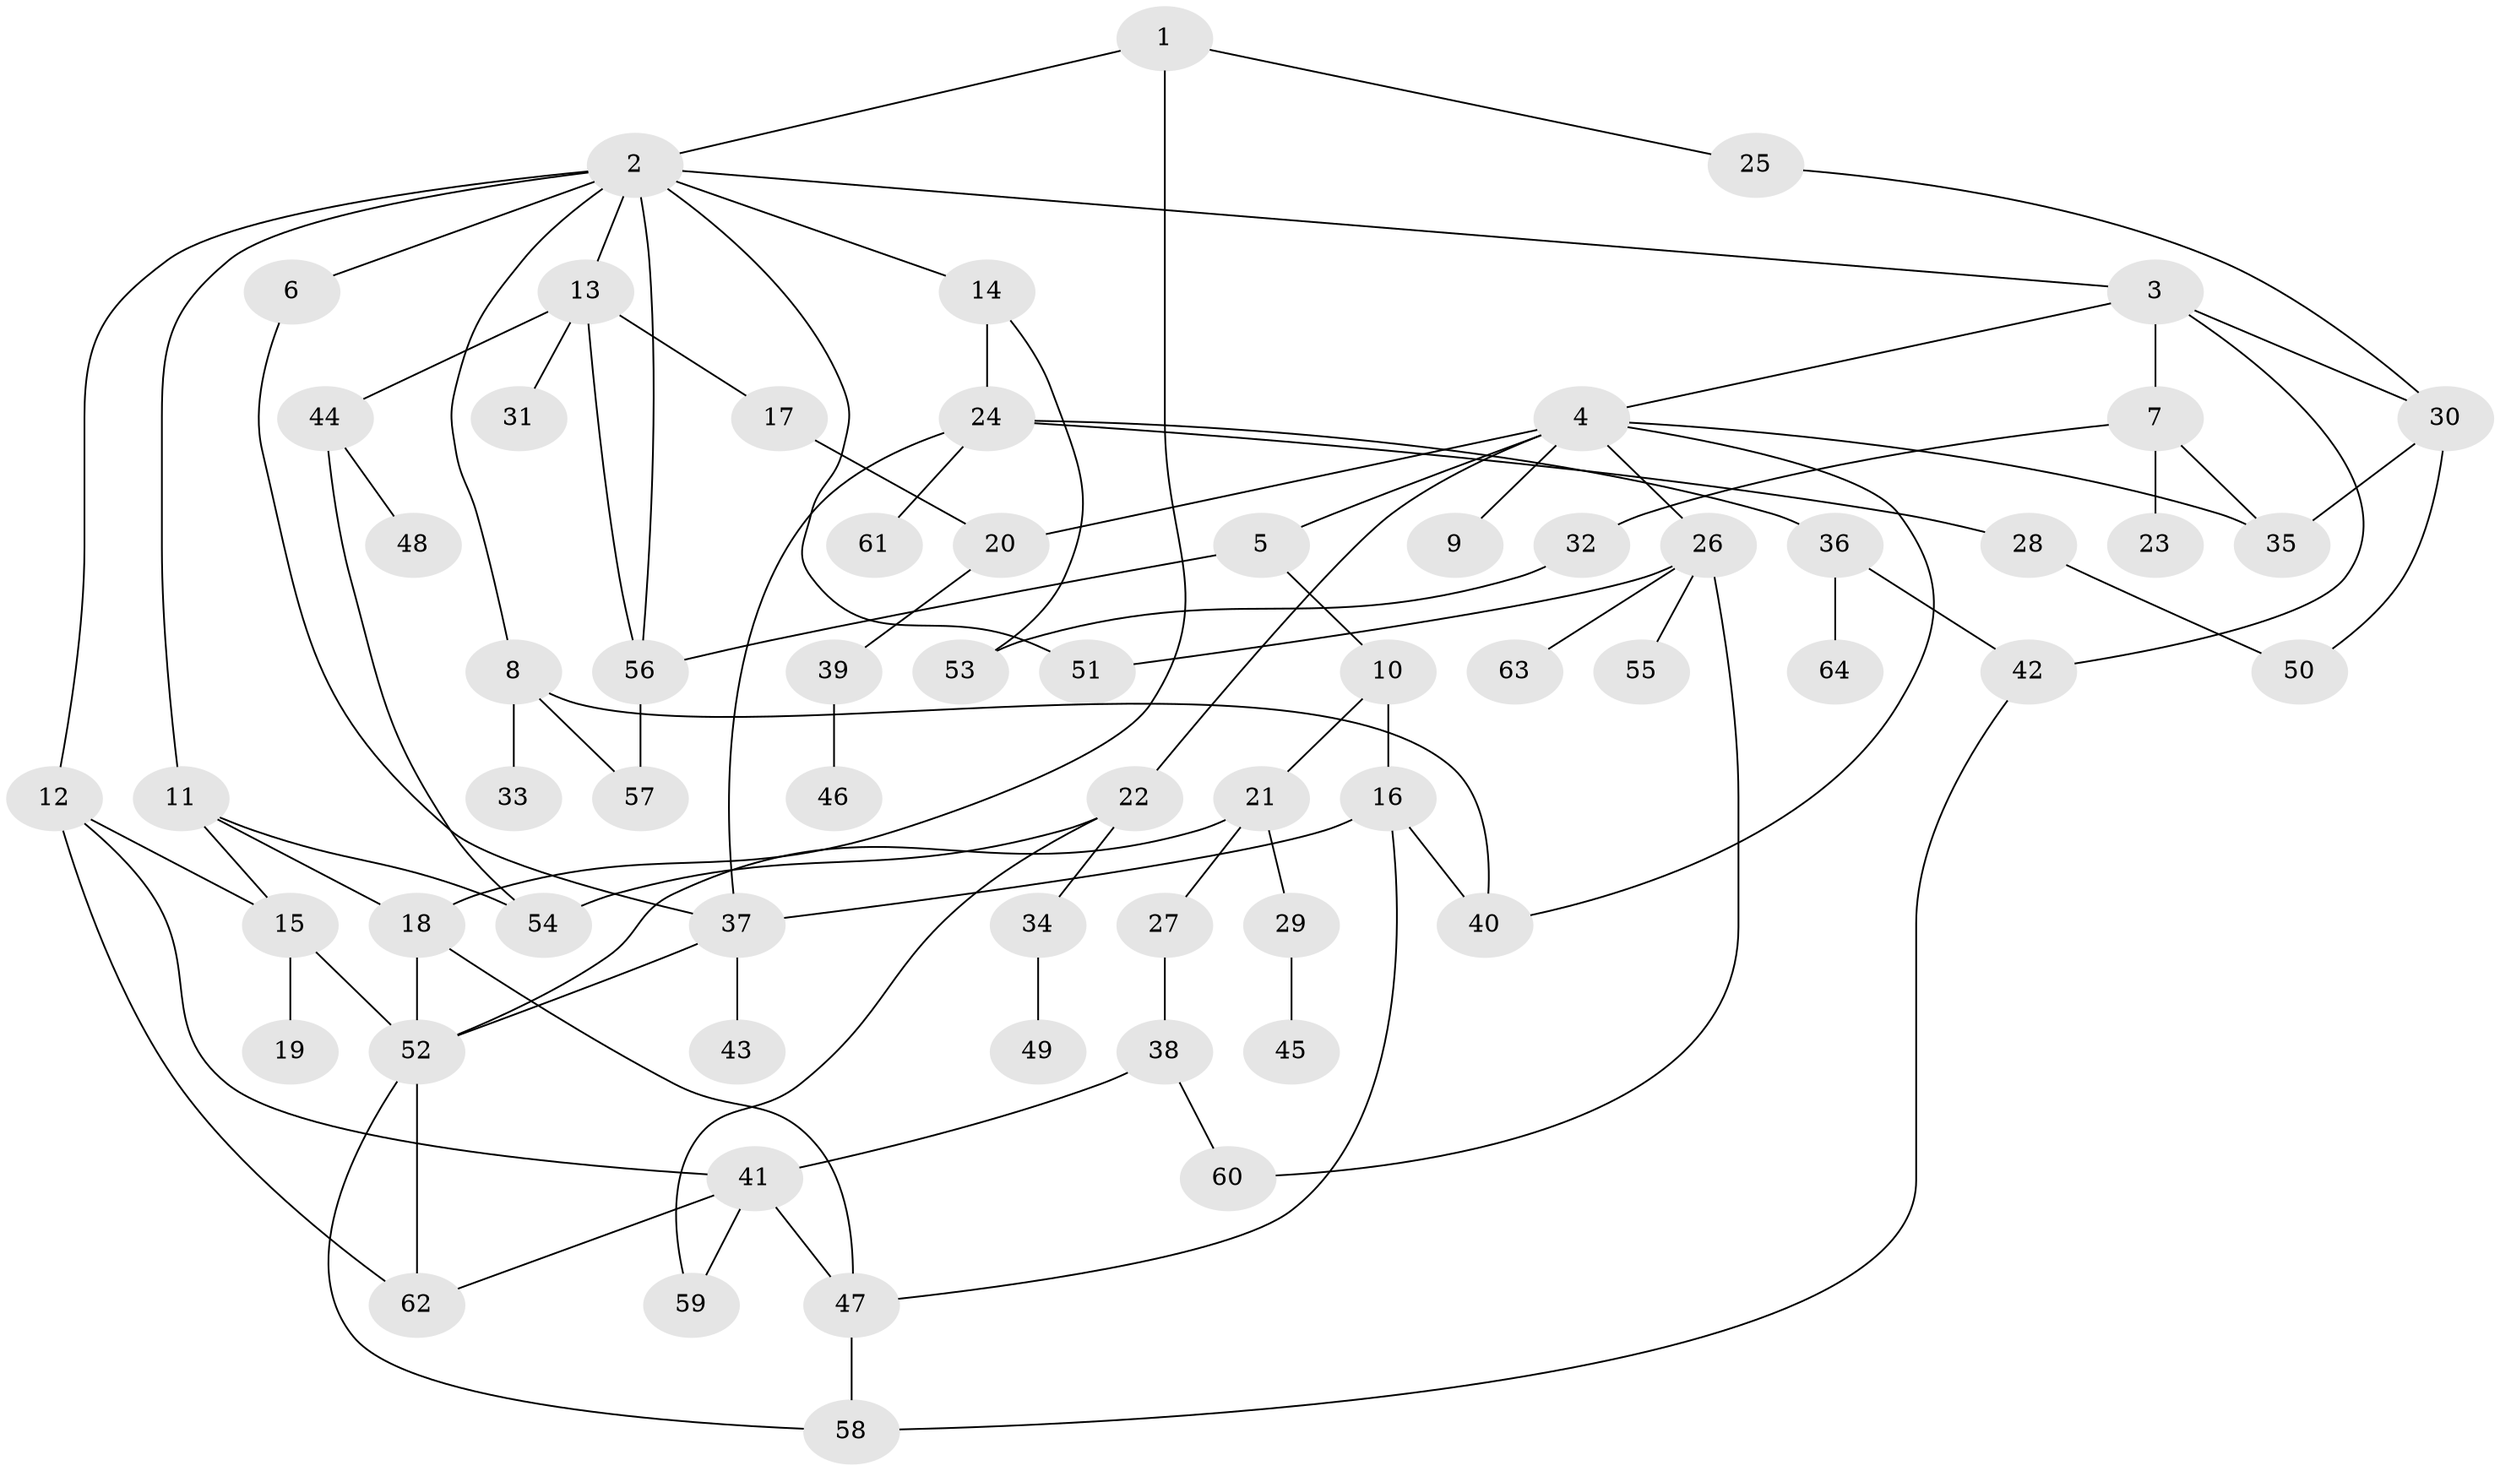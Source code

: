 // coarse degree distribution, {3: 0.16666666666666666, 10: 0.023809523809523808, 7: 0.023809523809523808, 9: 0.023809523809523808, 5: 0.19047619047619047, 4: 0.14285714285714285, 1: 0.2619047619047619, 2: 0.14285714285714285, 6: 0.023809523809523808}
// Generated by graph-tools (version 1.1) at 2025/41/03/06/25 10:41:29]
// undirected, 64 vertices, 94 edges
graph export_dot {
graph [start="1"]
  node [color=gray90,style=filled];
  1;
  2;
  3;
  4;
  5;
  6;
  7;
  8;
  9;
  10;
  11;
  12;
  13;
  14;
  15;
  16;
  17;
  18;
  19;
  20;
  21;
  22;
  23;
  24;
  25;
  26;
  27;
  28;
  29;
  30;
  31;
  32;
  33;
  34;
  35;
  36;
  37;
  38;
  39;
  40;
  41;
  42;
  43;
  44;
  45;
  46;
  47;
  48;
  49;
  50;
  51;
  52;
  53;
  54;
  55;
  56;
  57;
  58;
  59;
  60;
  61;
  62;
  63;
  64;
  1 -- 2;
  1 -- 18;
  1 -- 25;
  2 -- 3;
  2 -- 6;
  2 -- 8;
  2 -- 11;
  2 -- 12;
  2 -- 13;
  2 -- 14;
  2 -- 51;
  2 -- 56;
  3 -- 4;
  3 -- 7;
  3 -- 30;
  3 -- 42;
  4 -- 5;
  4 -- 9;
  4 -- 22;
  4 -- 26;
  4 -- 40;
  4 -- 35;
  4 -- 20;
  5 -- 10;
  5 -- 56;
  6 -- 37;
  7 -- 23;
  7 -- 32;
  7 -- 35;
  8 -- 33;
  8 -- 40;
  8 -- 57;
  10 -- 16;
  10 -- 21;
  11 -- 15;
  11 -- 54;
  11 -- 18;
  12 -- 41;
  12 -- 15;
  12 -- 62;
  13 -- 17;
  13 -- 31;
  13 -- 44;
  13 -- 56;
  14 -- 24;
  14 -- 53;
  15 -- 19;
  15 -- 52;
  16 -- 37;
  16 -- 40;
  16 -- 47;
  17 -- 20;
  18 -- 52;
  18 -- 47;
  20 -- 39;
  21 -- 27;
  21 -- 29;
  21 -- 52;
  22 -- 34;
  22 -- 54;
  22 -- 59;
  24 -- 28;
  24 -- 36;
  24 -- 61;
  24 -- 37;
  25 -- 30;
  26 -- 55;
  26 -- 63;
  26 -- 60;
  26 -- 51;
  27 -- 38;
  28 -- 50;
  29 -- 45;
  30 -- 35;
  30 -- 50;
  32 -- 53;
  34 -- 49;
  36 -- 42;
  36 -- 64;
  37 -- 43;
  37 -- 52;
  38 -- 41;
  38 -- 60;
  39 -- 46;
  41 -- 47;
  41 -- 62;
  41 -- 59;
  42 -- 58;
  44 -- 48;
  44 -- 54;
  47 -- 58;
  52 -- 62;
  52 -- 58;
  56 -- 57;
}

